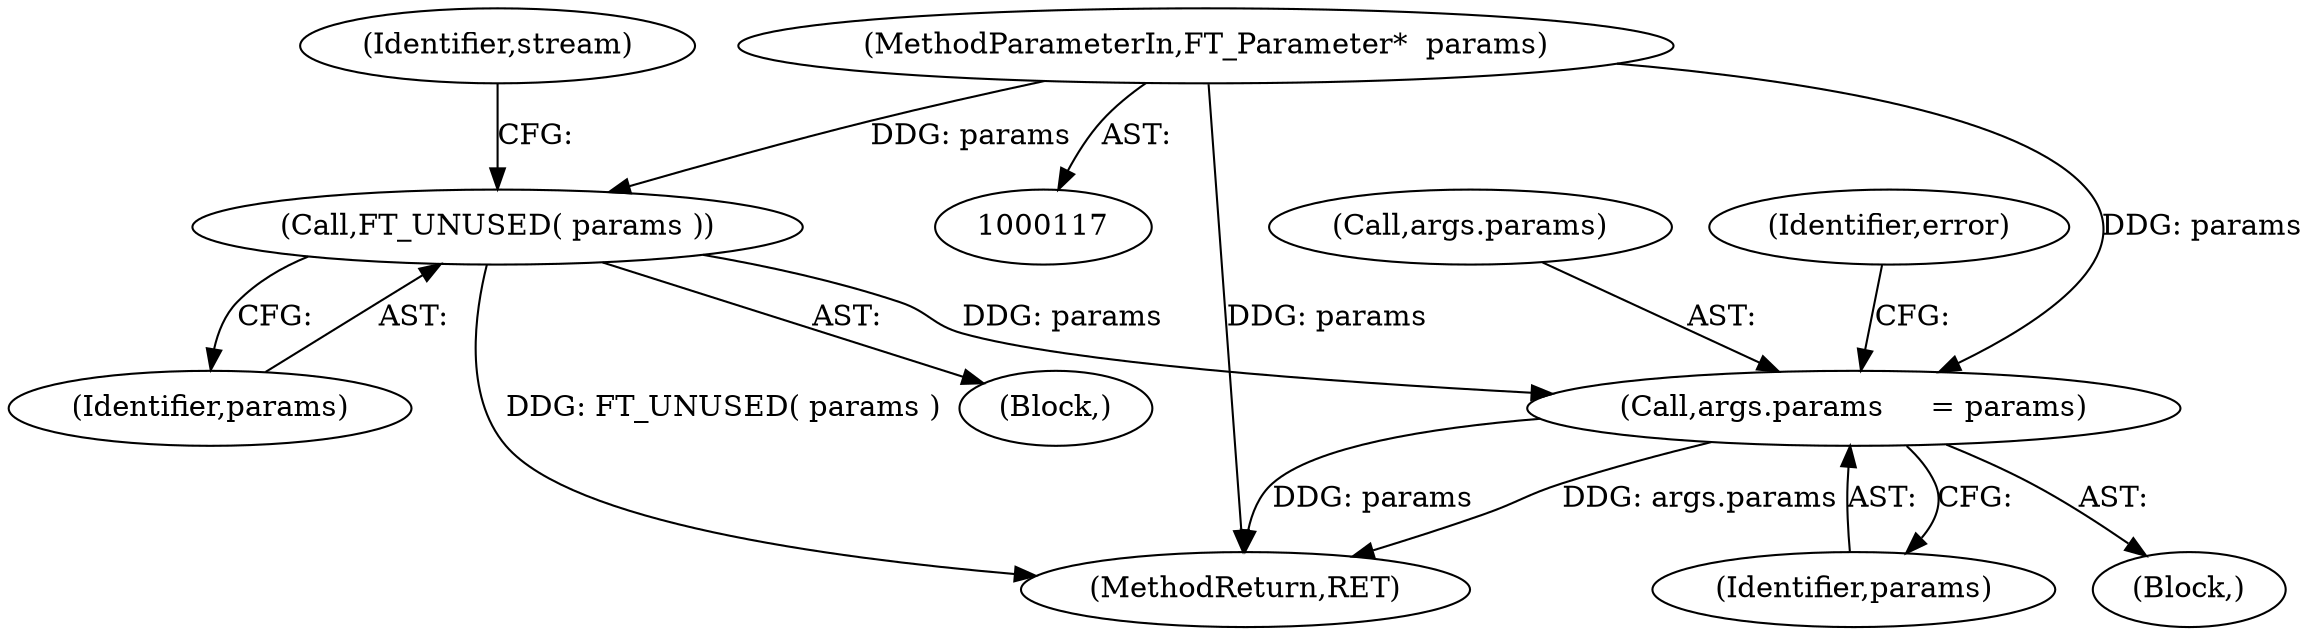 digraph "0_savannah_42fcd6693ec7bd6ffc65ddc63e74287a65dda669@pointer" {
"1000427" [label="(Call,args.params     = params)"];
"1000158" [label="(Call,FT_UNUSED( params ))"];
"1000122" [label="(MethodParameterIn,FT_Parameter*  params)"];
"1000123" [label="(Block,)"];
"1000431" [label="(Identifier,params)"];
"1000428" [label="(Call,args.params)"];
"1000161" [label="(Identifier,stream)"];
"1000122" [label="(MethodParameterIn,FT_Parameter*  params)"];
"1000444" [label="(MethodReturn,RET)"];
"1000386" [label="(Block,)"];
"1000158" [label="(Call,FT_UNUSED( params ))"];
"1000159" [label="(Identifier,params)"];
"1000427" [label="(Call,args.params     = params)"];
"1000433" [label="(Identifier,error)"];
"1000427" -> "1000386"  [label="AST: "];
"1000427" -> "1000431"  [label="CFG: "];
"1000428" -> "1000427"  [label="AST: "];
"1000431" -> "1000427"  [label="AST: "];
"1000433" -> "1000427"  [label="CFG: "];
"1000427" -> "1000444"  [label="DDG: args.params"];
"1000427" -> "1000444"  [label="DDG: params"];
"1000158" -> "1000427"  [label="DDG: params"];
"1000122" -> "1000427"  [label="DDG: params"];
"1000158" -> "1000123"  [label="AST: "];
"1000158" -> "1000159"  [label="CFG: "];
"1000159" -> "1000158"  [label="AST: "];
"1000161" -> "1000158"  [label="CFG: "];
"1000158" -> "1000444"  [label="DDG: FT_UNUSED( params )"];
"1000122" -> "1000158"  [label="DDG: params"];
"1000122" -> "1000117"  [label="AST: "];
"1000122" -> "1000444"  [label="DDG: params"];
}
